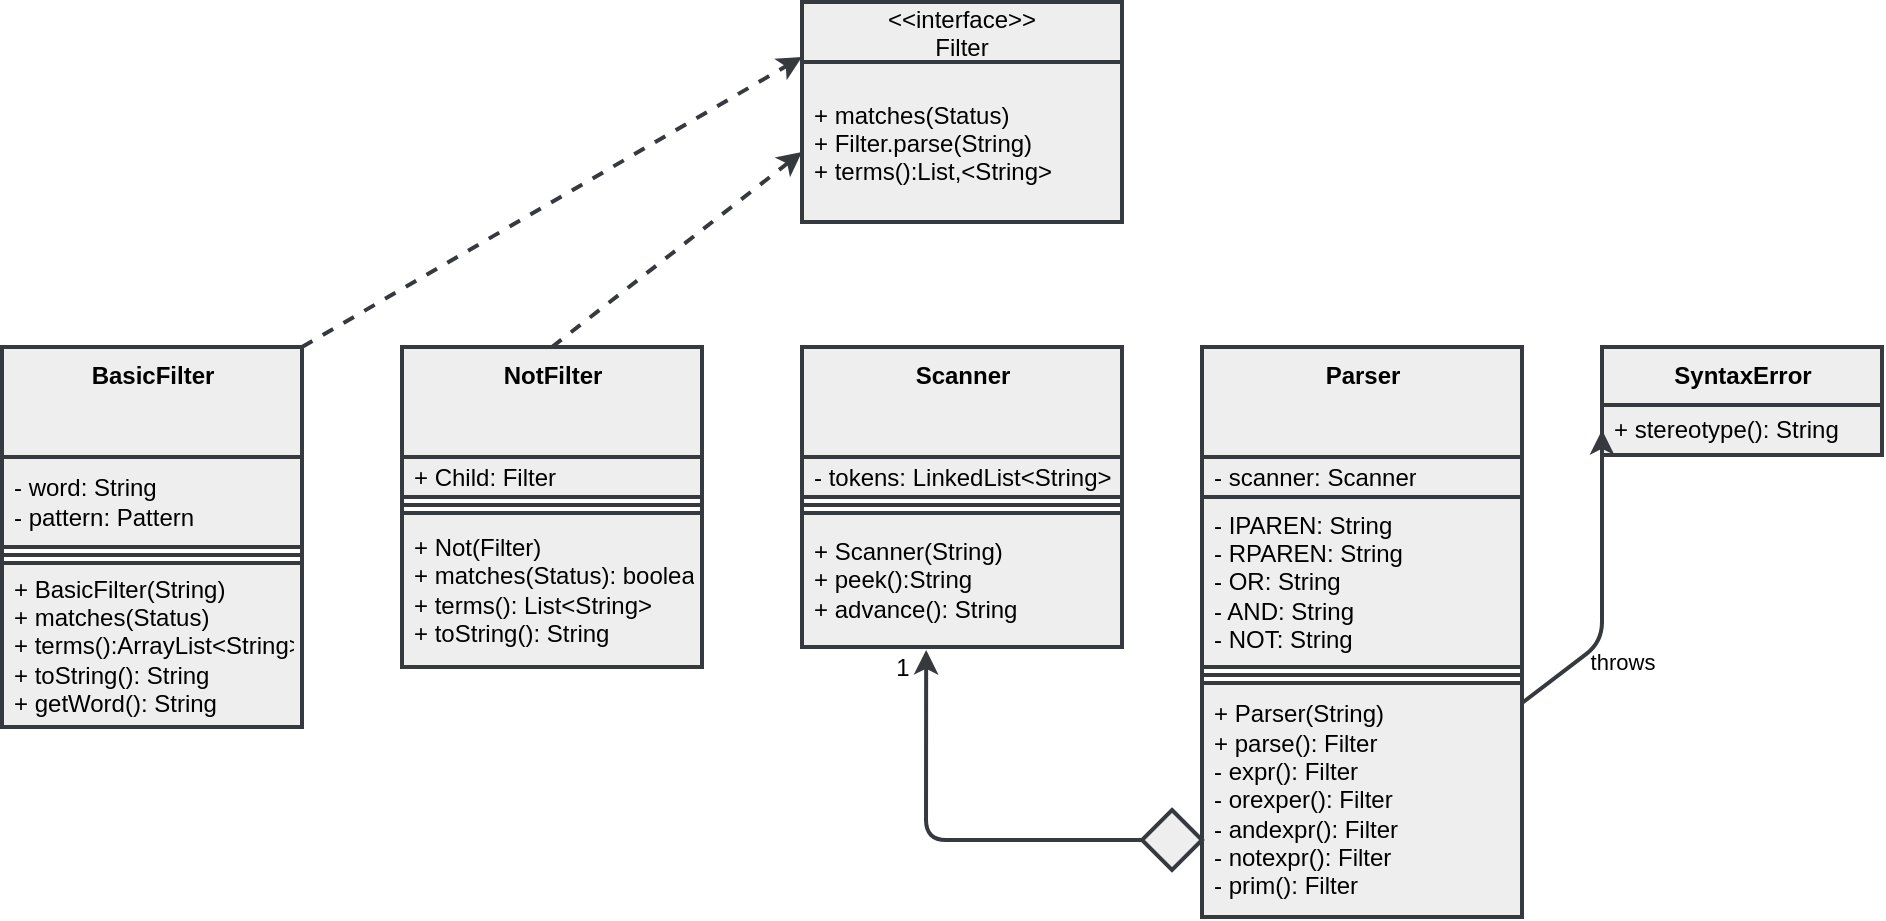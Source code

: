 <mxfile scale="1" border="10">
    <diagram id="Zw_P2CI8f9N_lPGTmP__" name="Page-1">
        <mxGraphModel dx="706" dy="670" grid="1" gridSize="10" guides="1" tooltips="1" connect="1" arrows="1" fold="1" page="1" pageScale="1" pageWidth="1100" pageHeight="850" background="#FFFFFF" math="0" shadow="0">
            <root>
                <mxCell id="0"/>
                <mxCell id="1" parent="0"/>
                <mxCell id="2" value="&lt;&lt;interface&gt;&gt;&#10;Filter" style="swimlane;fontStyle=0;childLayout=stackLayout;horizontal=1;startSize=30;horizontalStack=0;resizeParent=1;resizeParentMax=0;resizeLast=0;collapsible=1;marginBottom=0;fillColor=#eeeeee;strokeColor=#36393d;strokeWidth=2;labelBackgroundColor=none;fontColor=#000000;" parent="1" vertex="1">
                    <mxGeometry x="500" y="140" width="160" height="110" as="geometry"/>
                </mxCell>
                <mxCell id="3" value="+ matches(Status)&#10;+ Filter.parse(String)&#10;+ terms():List,&lt;String&gt;" style="text;strokeColor=#36393d;fillColor=#eeeeee;align=left;verticalAlign=middle;spacingLeft=4;spacingRight=4;overflow=hidden;points=[[0,0.5],[1,0.5]];portConstraint=eastwest;rotatable=0;strokeWidth=2;labelBackgroundColor=none;fontColor=#000000;" parent="2" vertex="1">
                    <mxGeometry y="30" width="160" height="80" as="geometry"/>
                </mxCell>
                <mxCell id="62" style="edgeStyle=none;html=1;exitX=1;exitY=0;exitDx=0;exitDy=0;entryX=0;entryY=0.25;entryDx=0;entryDy=0;fontColor=#000000;dashed=1;fillColor=#eeeeee;strokeColor=#36393d;strokeWidth=2;labelBackgroundColor=none;" parent="1" source="29" target="2" edge="1">
                    <mxGeometry relative="1" as="geometry"/>
                </mxCell>
                <mxCell id="29" value="&lt;b&gt;BasicFilter&lt;/b&gt;&lt;br&gt;" style="swimlane;fontStyle=0;align=center;verticalAlign=top;childLayout=stackLayout;horizontal=1;startSize=55;horizontalStack=0;resizeParent=1;resizeParentMax=0;resizeLast=0;collapsible=0;marginBottom=0;html=1;fillColor=#eeeeee;strokeColor=#36393d;strokeWidth=2;labelBackgroundColor=none;fontColor=#000000;" parent="1" vertex="1">
                    <mxGeometry x="100" y="312.5" width="150" height="190" as="geometry"/>
                </mxCell>
                <mxCell id="31" value="- word: String&lt;br&gt;- pattern: Pattern" style="text;html=1;strokeColor=#36393d;fillColor=#eeeeee;align=left;verticalAlign=middle;spacingLeft=4;spacingRight=4;overflow=hidden;rotatable=0;points=[[0,0.5],[1,0.5]];portConstraint=eastwest;strokeWidth=2;labelBackgroundColor=none;fontColor=#000000;" parent="29" vertex="1">
                    <mxGeometry y="55" width="150" height="45" as="geometry"/>
                </mxCell>
                <mxCell id="34" value="" style="line;strokeWidth=2;fillColor=#eeeeee;align=left;verticalAlign=middle;spacingTop=-1;spacingLeft=3;spacingRight=3;rotatable=0;labelPosition=right;points=[];portConstraint=eastwest;strokeColor=#36393d;labelBackgroundColor=none;fontColor=#000000;" parent="29" vertex="1">
                    <mxGeometry y="100" width="150" height="8" as="geometry"/>
                </mxCell>
                <mxCell id="36" value="+ BasicFilter(String)&lt;br&gt;+ matches(Status)&lt;br&gt;+ terms():ArrayList&amp;lt;String&amp;gt;&lt;br&gt;+ toString(): String&lt;br&gt;+ getWord(): String" style="text;html=1;strokeColor=#36393d;fillColor=#eeeeee;align=left;verticalAlign=middle;spacingLeft=4;spacingRight=4;overflow=hidden;rotatable=0;points=[[0,0.5],[1,0.5]];portConstraint=eastwest;strokeWidth=2;labelBackgroundColor=none;fontColor=#000000;" parent="29" vertex="1">
                    <mxGeometry y="108" width="150" height="82" as="geometry"/>
                </mxCell>
                <mxCell id="37" value="&lt;b&gt;Parser&lt;/b&gt;" style="swimlane;fontStyle=0;align=center;verticalAlign=top;childLayout=stackLayout;horizontal=1;startSize=55;horizontalStack=0;resizeParent=1;resizeParentMax=0;resizeLast=0;collapsible=0;marginBottom=0;html=1;fillColor=#eeeeee;strokeColor=#36393d;strokeWidth=2;labelBackgroundColor=none;fontColor=#000000;" parent="1" vertex="1">
                    <mxGeometry x="700" y="312.5" width="160" height="285" as="geometry"/>
                </mxCell>
                <mxCell id="39" value="- scanner: Scanner" style="text;html=1;strokeColor=#36393d;fillColor=#eeeeee;align=left;verticalAlign=middle;spacingLeft=4;spacingRight=4;overflow=hidden;rotatable=0;points=[[0,0.5],[1,0.5]];portConstraint=eastwest;strokeWidth=2;labelBackgroundColor=none;fontColor=#000000;" parent="37" vertex="1">
                    <mxGeometry y="55" width="160" height="20" as="geometry"/>
                </mxCell>
                <mxCell id="40" value="- IPAREN: String&lt;br&gt;- RPAREN: String&lt;br&gt;- OR: String&lt;br&gt;- AND: String&lt;br&gt;- NOT: String" style="text;html=1;strokeColor=#36393d;fillColor=#eeeeee;align=left;verticalAlign=middle;spacingLeft=4;spacingRight=4;overflow=hidden;rotatable=0;points=[[0,0.5],[1,0.5]];portConstraint=eastwest;strokeWidth=2;labelBackgroundColor=none;fontColor=#000000;" parent="37" vertex="1">
                    <mxGeometry y="75" width="160" height="85" as="geometry"/>
                </mxCell>
                <mxCell id="41" value="" style="line;strokeWidth=2;fillColor=#eeeeee;align=left;verticalAlign=middle;spacingTop=-1;spacingLeft=3;spacingRight=3;rotatable=0;labelPosition=right;points=[];portConstraint=eastwest;strokeColor=#36393d;labelBackgroundColor=none;fontColor=#000000;" parent="37" vertex="1">
                    <mxGeometry y="160" width="160" height="8" as="geometry"/>
                </mxCell>
                <mxCell id="67" value="+ Parser(String)&lt;br&gt;+ parse(): Filter&lt;br&gt;- expr(): Filter&lt;br&gt;- orexper(): Filter&lt;br&gt;- andexpr(): Filter&lt;br&gt;- notexpr(): Filter&lt;br&gt;- prim(): Filter" style="text;html=1;strokeColor=#36393d;fillColor=#eeeeee;align=left;verticalAlign=middle;spacingLeft=4;spacingRight=4;overflow=hidden;rotatable=0;points=[[0,0.5],[1,0.5]];portConstraint=eastwest;strokeWidth=2;labelBackgroundColor=none;fontColor=#000000;" parent="37" vertex="1">
                    <mxGeometry y="168" width="160" height="117" as="geometry"/>
                </mxCell>
                <mxCell id="63" style="edgeStyle=none;html=1;exitX=0.5;exitY=0;exitDx=0;exitDy=0;entryX=0;entryY=0.5;entryDx=0;entryDy=0;fontColor=#000000;dashed=1;fillColor=#eeeeee;strokeColor=#36393d;strokeWidth=2;labelBackgroundColor=none;" parent="1" source="44" edge="1">
                    <mxGeometry relative="1" as="geometry">
                        <mxPoint x="500" y="215" as="targetPoint"/>
                    </mxGeometry>
                </mxCell>
                <mxCell id="44" value="&lt;b&gt;NotFilter&lt;/b&gt;" style="swimlane;fontStyle=0;align=center;verticalAlign=top;childLayout=stackLayout;horizontal=1;startSize=55;horizontalStack=0;resizeParent=1;resizeParentMax=0;resizeLast=0;collapsible=0;marginBottom=0;html=1;fillColor=#eeeeee;strokeColor=#36393d;strokeWidth=2;labelBackgroundColor=none;fontColor=#000000;" parent="1" vertex="1">
                    <mxGeometry x="300" y="312.5" width="150" height="160" as="geometry"/>
                </mxCell>
                <mxCell id="46" value="+ Child: Filter" style="text;html=1;strokeColor=#36393d;fillColor=#eeeeee;align=left;verticalAlign=middle;spacingLeft=4;spacingRight=4;overflow=hidden;rotatable=0;points=[[0,0.5],[1,0.5]];portConstraint=eastwest;strokeWidth=2;labelBackgroundColor=none;fontColor=#000000;" parent="44" vertex="1">
                    <mxGeometry y="55" width="150" height="20" as="geometry"/>
                </mxCell>
                <mxCell id="48" value="" style="line;strokeWidth=2;fillColor=#eeeeee;align=left;verticalAlign=middle;spacingTop=-1;spacingLeft=3;spacingRight=3;rotatable=0;labelPosition=right;points=[];portConstraint=eastwest;strokeColor=#36393d;labelBackgroundColor=none;fontColor=#000000;" parent="44" vertex="1">
                    <mxGeometry y="75" width="150" height="8" as="geometry"/>
                </mxCell>
                <mxCell id="50" value="+ Not(Filter)&lt;br&gt;+ matches(Status): boolean&lt;br&gt;+ terms(): List&amp;lt;String&amp;gt;&lt;br&gt;+ toString(): String" style="text;html=1;strokeColor=#36393d;fillColor=#eeeeee;align=left;verticalAlign=middle;spacingLeft=4;spacingRight=4;overflow=hidden;rotatable=0;points=[[0,0.5],[1,0.5]];portConstraint=eastwest;strokeWidth=2;labelBackgroundColor=none;fontColor=#000000;" parent="44" vertex="1">
                    <mxGeometry y="83" width="150" height="77" as="geometry"/>
                </mxCell>
                <mxCell id="51" value="&lt;b&gt;Scanner&lt;/b&gt;" style="swimlane;fontStyle=0;align=center;verticalAlign=top;childLayout=stackLayout;horizontal=1;startSize=55;horizontalStack=0;resizeParent=1;resizeParentMax=0;resizeLast=0;collapsible=0;marginBottom=0;html=1;fillColor=#eeeeee;strokeColor=#36393d;strokeWidth=2;labelBackgroundColor=none;fontColor=#000000;" parent="1" vertex="1">
                    <mxGeometry x="500" y="312.5" width="160" height="150" as="geometry"/>
                </mxCell>
                <mxCell id="53" value="- tokens: LinkedList&amp;lt;String&amp;gt;" style="text;html=1;strokeColor=#36393d;fillColor=#eeeeee;align=left;verticalAlign=middle;spacingLeft=4;spacingRight=4;overflow=hidden;rotatable=0;points=[[0,0.5],[1,0.5]];portConstraint=eastwest;strokeWidth=2;labelBackgroundColor=none;fontColor=#000000;" parent="51" vertex="1">
                    <mxGeometry y="55" width="160" height="20" as="geometry"/>
                </mxCell>
                <mxCell id="54" value="" style="line;strokeWidth=2;fillColor=#eeeeee;align=left;verticalAlign=middle;spacingTop=-1;spacingLeft=3;spacingRight=3;rotatable=0;labelPosition=right;points=[];portConstraint=eastwest;strokeColor=#36393d;labelBackgroundColor=none;fontColor=#000000;" parent="51" vertex="1">
                    <mxGeometry y="75" width="160" height="8" as="geometry"/>
                </mxCell>
                <mxCell id="56" value="+ Scanner(String)&lt;br&gt;+ peek():String&lt;br&gt;+ advance(): String" style="text;html=1;strokeColor=#36393d;fillColor=#eeeeee;align=left;verticalAlign=middle;spacingLeft=4;spacingRight=4;overflow=hidden;rotatable=0;points=[[0,0.5],[1,0.5]];portConstraint=eastwest;strokeWidth=2;labelBackgroundColor=none;fontColor=#000000;" parent="51" vertex="1">
                    <mxGeometry y="83" width="160" height="67" as="geometry"/>
                </mxCell>
                <mxCell id="57" value="SyntaxError" style="swimlane;fontStyle=1;align=center;verticalAlign=middle;childLayout=stackLayout;horizontal=1;startSize=29;horizontalStack=0;resizeParent=1;resizeParentMax=0;resizeLast=0;collapsible=0;marginBottom=0;html=1;fillColor=#eeeeee;strokeColor=#36393d;strokeWidth=2;labelBackgroundColor=none;fontColor=#000000;" parent="1" vertex="1">
                    <mxGeometry x="900" y="312.5" width="140" height="54" as="geometry"/>
                </mxCell>
                <mxCell id="59" value="+ stereotype(): String" style="text;html=1;strokeColor=#36393d;fillColor=#eeeeee;align=left;verticalAlign=middle;spacingLeft=4;spacingRight=4;overflow=hidden;rotatable=0;points=[[0,0.5],[1,0.5]];portConstraint=eastwest;strokeWidth=2;labelBackgroundColor=none;fontColor=#000000;" parent="57" vertex="1">
                    <mxGeometry y="29" width="140" height="25" as="geometry"/>
                </mxCell>
                <mxCell id="60" value="throws" style="edgeStyle=none;html=1;exitX=1;exitY=0.5;exitDx=0;exitDy=0;entryX=0;entryY=0.5;entryDx=0;entryDy=0;fontColor=#000000;fillColor=#eeeeee;strokeColor=#36393d;strokeWidth=2;labelBackgroundColor=none;" parent="1" target="59" edge="1">
                    <mxGeometry x="-0.356" y="-14" relative="1" as="geometry">
                        <mxPoint x="860" y="490.5" as="sourcePoint"/>
                        <Array as="points">
                            <mxPoint x="900" y="460"/>
                        </Array>
                        <mxPoint x="-4" y="10" as="offset"/>
                    </mxGeometry>
                </mxCell>
                <mxCell id="73" style="edgeStyle=none;html=1;exitX=1;exitY=0.5;exitDx=0;exitDy=0;entryX=0.388;entryY=1.022;entryDx=0;entryDy=0;entryPerimeter=0;fillColor=#eeeeee;strokeColor=#36393d;strokeWidth=2;fontColor=#000000;labelBackgroundColor=none;" parent="1" source="71" target="56" edge="1">
                    <mxGeometry relative="1" as="geometry">
                        <mxPoint x="590" y="559" as="targetPoint"/>
                        <Array as="points">
                            <mxPoint x="562" y="559"/>
                        </Array>
                    </mxGeometry>
                </mxCell>
                <mxCell id="71" value="" style="rhombus;fillColor=#eeeeee;strokeColor=#36393d;strokeWidth=2;labelBackgroundColor=none;fontColor=#000000;" parent="1" vertex="1">
                    <mxGeometry x="670" y="544" width="30" height="30" as="geometry"/>
                </mxCell>
                <mxCell id="74" value="1" style="text;html=1;align=center;verticalAlign=middle;resizable=0;points=[];autosize=1;strokeColor=none;fillColor=none;strokeWidth=2;labelBackgroundColor=none;fontColor=#000000;" parent="1" vertex="1">
                    <mxGeometry x="540" y="462.5" width="20" height="20" as="geometry"/>
                </mxCell>
            </root>
        </mxGraphModel>
    </diagram>
</mxfile>
